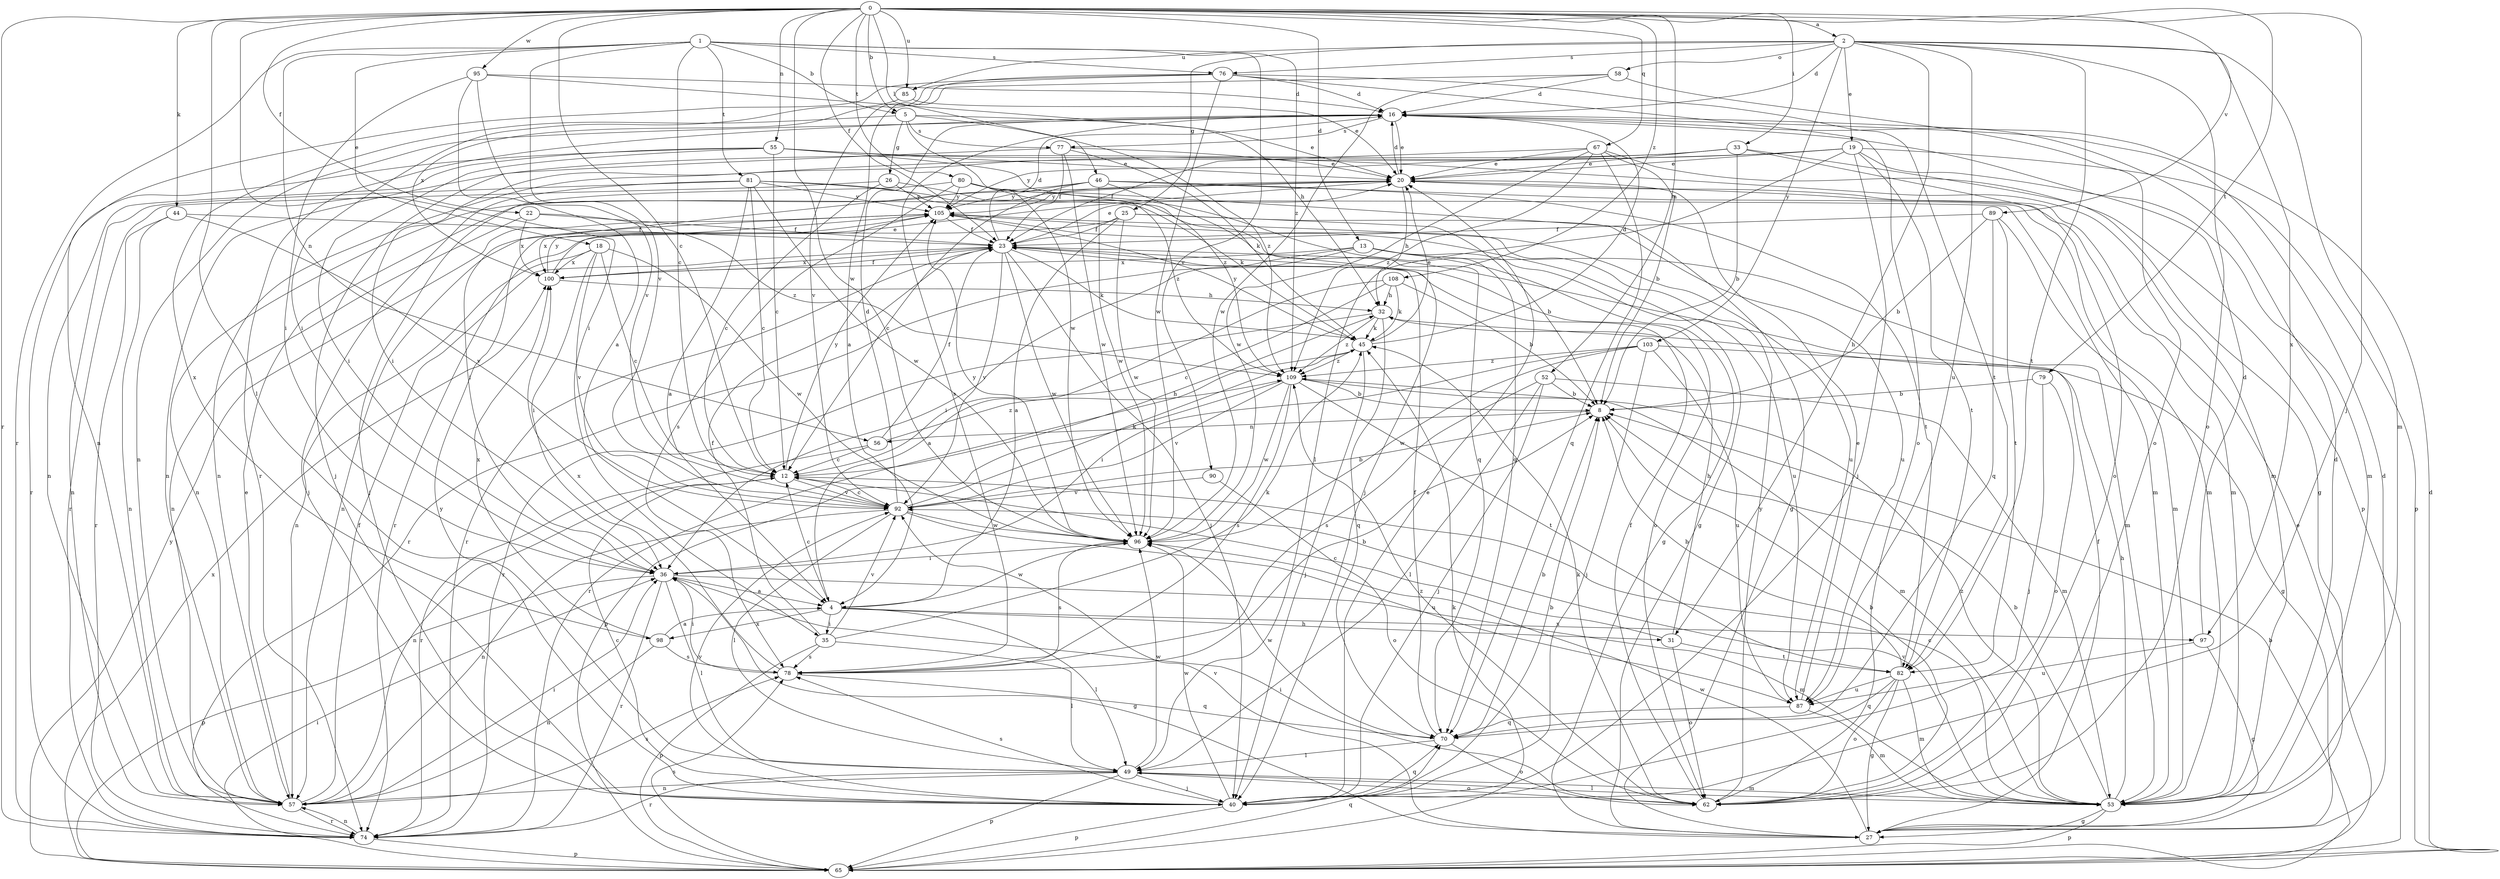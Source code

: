 strict digraph  {
0;
1;
2;
4;
5;
8;
12;
13;
16;
18;
19;
20;
22;
23;
25;
26;
27;
31;
32;
33;
35;
36;
40;
44;
45;
46;
49;
52;
53;
55;
56;
57;
58;
62;
65;
67;
70;
74;
76;
77;
78;
79;
80;
81;
82;
85;
87;
89;
90;
92;
95;
96;
97;
98;
100;
103;
105;
108;
109;
0 -> 2  [label=a];
0 -> 5  [label=b];
0 -> 12  [label=c];
0 -> 13  [label=d];
0 -> 22  [label=f];
0 -> 23  [label=f];
0 -> 33  [label=i];
0 -> 35  [label=i];
0 -> 40  [label=j];
0 -> 44  [label=k];
0 -> 46  [label=l];
0 -> 49  [label=l];
0 -> 52  [label=m];
0 -> 55  [label=n];
0 -> 67  [label=q];
0 -> 74  [label=r];
0 -> 79  [label=t];
0 -> 80  [label=t];
0 -> 85  [label=u];
0 -> 89  [label=v];
0 -> 95  [label=w];
0 -> 96  [label=w];
0 -> 108  [label=z];
1 -> 5  [label=b];
1 -> 12  [label=c];
1 -> 18  [label=e];
1 -> 56  [label=n];
1 -> 74  [label=r];
1 -> 76  [label=s];
1 -> 81  [label=t];
1 -> 90  [label=v];
1 -> 92  [label=v];
1 -> 109  [label=z];
2 -> 16  [label=d];
2 -> 19  [label=e];
2 -> 25  [label=g];
2 -> 31  [label=h];
2 -> 53  [label=m];
2 -> 58  [label=o];
2 -> 62  [label=o];
2 -> 76  [label=s];
2 -> 82  [label=t];
2 -> 85  [label=u];
2 -> 87  [label=u];
2 -> 97  [label=x];
2 -> 103  [label=y];
4 -> 12  [label=c];
4 -> 31  [label=h];
4 -> 35  [label=i];
4 -> 49  [label=l];
4 -> 96  [label=w];
4 -> 97  [label=x];
4 -> 98  [label=x];
5 -> 20  [label=e];
5 -> 26  [label=g];
5 -> 77  [label=s];
5 -> 96  [label=w];
5 -> 98  [label=x];
5 -> 109  [label=z];
8 -> 56  [label=n];
12 -> 32  [label=h];
12 -> 57  [label=n];
12 -> 92  [label=v];
12 -> 105  [label=y];
13 -> 27  [label=g];
13 -> 36  [label=i];
13 -> 53  [label=m];
13 -> 74  [label=r];
13 -> 87  [label=u];
13 -> 100  [label=x];
16 -> 20  [label=e];
16 -> 57  [label=n];
16 -> 74  [label=r];
16 -> 77  [label=s];
16 -> 78  [label=s];
18 -> 12  [label=c];
18 -> 36  [label=i];
18 -> 57  [label=n];
18 -> 92  [label=v];
18 -> 96  [label=w];
18 -> 100  [label=x];
19 -> 20  [label=e];
19 -> 40  [label=j];
19 -> 49  [label=l];
19 -> 53  [label=m];
19 -> 57  [label=n];
19 -> 65  [label=p];
19 -> 82  [label=t];
19 -> 105  [label=y];
20 -> 16  [label=d];
20 -> 32  [label=h];
20 -> 53  [label=m];
20 -> 57  [label=n];
20 -> 105  [label=y];
22 -> 23  [label=f];
22 -> 57  [label=n];
22 -> 100  [label=x];
22 -> 109  [label=z];
23 -> 16  [label=d];
23 -> 20  [label=e];
23 -> 40  [label=j];
23 -> 45  [label=k];
23 -> 62  [label=o];
23 -> 74  [label=r];
23 -> 92  [label=v];
23 -> 96  [label=w];
23 -> 100  [label=x];
25 -> 4  [label=a];
25 -> 8  [label=b];
25 -> 23  [label=f];
25 -> 74  [label=r];
25 -> 87  [label=u];
25 -> 96  [label=w];
26 -> 12  [label=c];
26 -> 53  [label=m];
26 -> 74  [label=r];
26 -> 105  [label=y];
27 -> 16  [label=d];
27 -> 23  [label=f];
27 -> 92  [label=v];
27 -> 96  [label=w];
31 -> 12  [label=c];
31 -> 32  [label=h];
31 -> 62  [label=o];
31 -> 82  [label=t];
32 -> 45  [label=k];
32 -> 70  [label=q];
32 -> 74  [label=r];
32 -> 109  [label=z];
33 -> 8  [label=b];
33 -> 20  [label=e];
33 -> 27  [label=g];
33 -> 36  [label=i];
33 -> 57  [label=n];
33 -> 62  [label=o];
35 -> 23  [label=f];
35 -> 45  [label=k];
35 -> 49  [label=l];
35 -> 65  [label=p];
35 -> 78  [label=s];
35 -> 92  [label=v];
36 -> 4  [label=a];
36 -> 27  [label=g];
36 -> 49  [label=l];
36 -> 53  [label=m];
36 -> 65  [label=p];
36 -> 74  [label=r];
40 -> 8  [label=b];
40 -> 12  [label=c];
40 -> 20  [label=e];
40 -> 65  [label=p];
40 -> 70  [label=q];
40 -> 78  [label=s];
40 -> 92  [label=v];
40 -> 96  [label=w];
40 -> 105  [label=y];
44 -> 23  [label=f];
44 -> 57  [label=n];
44 -> 74  [label=r];
44 -> 92  [label=v];
45 -> 16  [label=d];
45 -> 20  [label=e];
45 -> 40  [label=j];
45 -> 74  [label=r];
45 -> 105  [label=y];
45 -> 109  [label=z];
46 -> 12  [label=c];
46 -> 36  [label=i];
46 -> 40  [label=j];
46 -> 53  [label=m];
46 -> 82  [label=t];
46 -> 96  [label=w];
46 -> 105  [label=y];
49 -> 40  [label=j];
49 -> 53  [label=m];
49 -> 57  [label=n];
49 -> 62  [label=o];
49 -> 65  [label=p];
49 -> 74  [label=r];
49 -> 96  [label=w];
52 -> 8  [label=b];
52 -> 40  [label=j];
52 -> 49  [label=l];
52 -> 53  [label=m];
52 -> 78  [label=s];
53 -> 8  [label=b];
53 -> 12  [label=c];
53 -> 16  [label=d];
53 -> 27  [label=g];
53 -> 32  [label=h];
53 -> 49  [label=l];
53 -> 65  [label=p];
53 -> 92  [label=v];
53 -> 109  [label=z];
55 -> 12  [label=c];
55 -> 20  [label=e];
55 -> 36  [label=i];
55 -> 53  [label=m];
55 -> 57  [label=n];
55 -> 74  [label=r];
55 -> 109  [label=z];
56 -> 12  [label=c];
56 -> 23  [label=f];
56 -> 74  [label=r];
56 -> 109  [label=z];
57 -> 20  [label=e];
57 -> 23  [label=f];
57 -> 36  [label=i];
57 -> 74  [label=r];
57 -> 78  [label=s];
58 -> 4  [label=a];
58 -> 16  [label=d];
58 -> 62  [label=o];
58 -> 96  [label=w];
62 -> 8  [label=b];
62 -> 23  [label=f];
62 -> 36  [label=i];
62 -> 45  [label=k];
62 -> 105  [label=y];
62 -> 109  [label=z];
65 -> 8  [label=b];
65 -> 16  [label=d];
65 -> 20  [label=e];
65 -> 36  [label=i];
65 -> 45  [label=k];
65 -> 70  [label=q];
65 -> 78  [label=s];
65 -> 100  [label=x];
65 -> 105  [label=y];
67 -> 8  [label=b];
67 -> 20  [label=e];
67 -> 23  [label=f];
67 -> 65  [label=p];
67 -> 70  [label=q];
67 -> 96  [label=w];
67 -> 109  [label=z];
70 -> 8  [label=b];
70 -> 23  [label=f];
70 -> 49  [label=l];
70 -> 62  [label=o];
70 -> 96  [label=w];
74 -> 57  [label=n];
74 -> 65  [label=p];
76 -> 16  [label=d];
76 -> 57  [label=n];
76 -> 62  [label=o];
76 -> 82  [label=t];
76 -> 92  [label=v];
76 -> 96  [label=w];
76 -> 100  [label=x];
77 -> 20  [label=e];
77 -> 23  [label=f];
77 -> 40  [label=j];
77 -> 45  [label=k];
77 -> 96  [label=w];
78 -> 8  [label=b];
78 -> 36  [label=i];
78 -> 70  [label=q];
78 -> 100  [label=x];
79 -> 8  [label=b];
79 -> 40  [label=j];
79 -> 62  [label=o];
80 -> 27  [label=g];
80 -> 40  [label=j];
80 -> 70  [label=q];
80 -> 78  [label=s];
80 -> 105  [label=y];
80 -> 109  [label=z];
81 -> 4  [label=a];
81 -> 12  [label=c];
81 -> 40  [label=j];
81 -> 45  [label=k];
81 -> 57  [label=n];
81 -> 70  [label=q];
81 -> 96  [label=w];
81 -> 105  [label=y];
82 -> 8  [label=b];
82 -> 27  [label=g];
82 -> 53  [label=m];
82 -> 62  [label=o];
82 -> 70  [label=q];
82 -> 87  [label=u];
85 -> 20  [label=e];
85 -> 36  [label=i];
87 -> 20  [label=e];
87 -> 53  [label=m];
87 -> 70  [label=q];
89 -> 8  [label=b];
89 -> 23  [label=f];
89 -> 53  [label=m];
89 -> 70  [label=q];
89 -> 82  [label=t];
90 -> 62  [label=o];
90 -> 92  [label=v];
92 -> 8  [label=b];
92 -> 12  [label=c];
92 -> 16  [label=d];
92 -> 45  [label=k];
92 -> 49  [label=l];
92 -> 57  [label=n];
92 -> 87  [label=u];
92 -> 96  [label=w];
95 -> 4  [label=a];
95 -> 16  [label=d];
95 -> 32  [label=h];
95 -> 36  [label=i];
95 -> 92  [label=v];
96 -> 36  [label=i];
96 -> 78  [label=s];
96 -> 105  [label=y];
97 -> 16  [label=d];
97 -> 27  [label=g];
97 -> 87  [label=u];
98 -> 4  [label=a];
98 -> 57  [label=n];
98 -> 78  [label=s];
98 -> 100  [label=x];
100 -> 20  [label=e];
100 -> 23  [label=f];
100 -> 32  [label=h];
100 -> 105  [label=y];
103 -> 27  [label=g];
103 -> 36  [label=i];
103 -> 40  [label=j];
103 -> 87  [label=u];
103 -> 96  [label=w];
103 -> 109  [label=z];
105 -> 23  [label=f];
105 -> 27  [label=g];
105 -> 57  [label=n];
105 -> 87  [label=u];
105 -> 100  [label=x];
108 -> 4  [label=a];
108 -> 8  [label=b];
108 -> 12  [label=c];
108 -> 32  [label=h];
108 -> 45  [label=k];
109 -> 8  [label=b];
109 -> 53  [label=m];
109 -> 65  [label=p];
109 -> 78  [label=s];
109 -> 82  [label=t];
109 -> 92  [label=v];
109 -> 96  [label=w];
}
